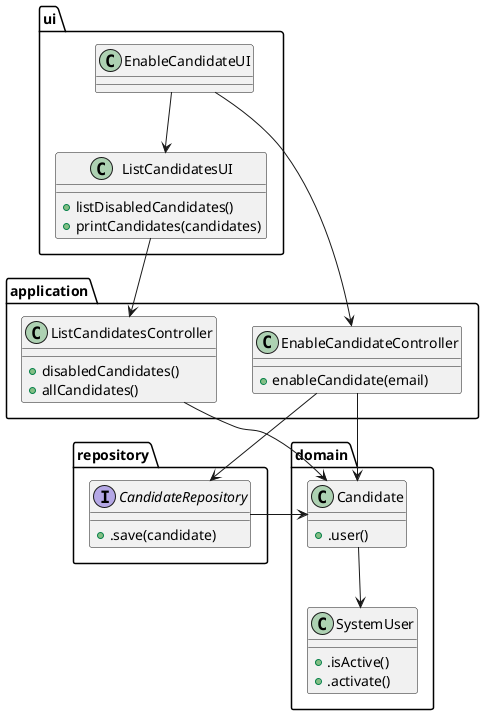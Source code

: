 @startuml




package ui {
        class EnableCandidateUI {
        }

        class ListCandidatesUI{
            +listDisabledCandidates()
            +printCandidates(candidates)
        }
    }




    package application {
        class EnableCandidateController {
            +enableCandidate(email)
        }

        class ListCandidatesController{
            +disabledCandidates()
            +allCandidates()
        }
    }

    package repository {

        interface CandidateRepository{
            +.save(candidate)
        }
    }

    package domain {
        class SystemUser{
            +.isActive()
            +.activate()
        }

        class Candidate {
            +.user()
        }
    }



EnableCandidateUI --> EnableCandidateController
EnableCandidateUI --> ListCandidatesUI
ListCandidatesUI --> ListCandidatesController
ListCandidatesController --> Candidate
Candidate --> SystemUser
EnableCandidateController --> Candidate
EnableCandidateController --> CandidateRepository
CandidateRepository -> Candidate

@enduml
